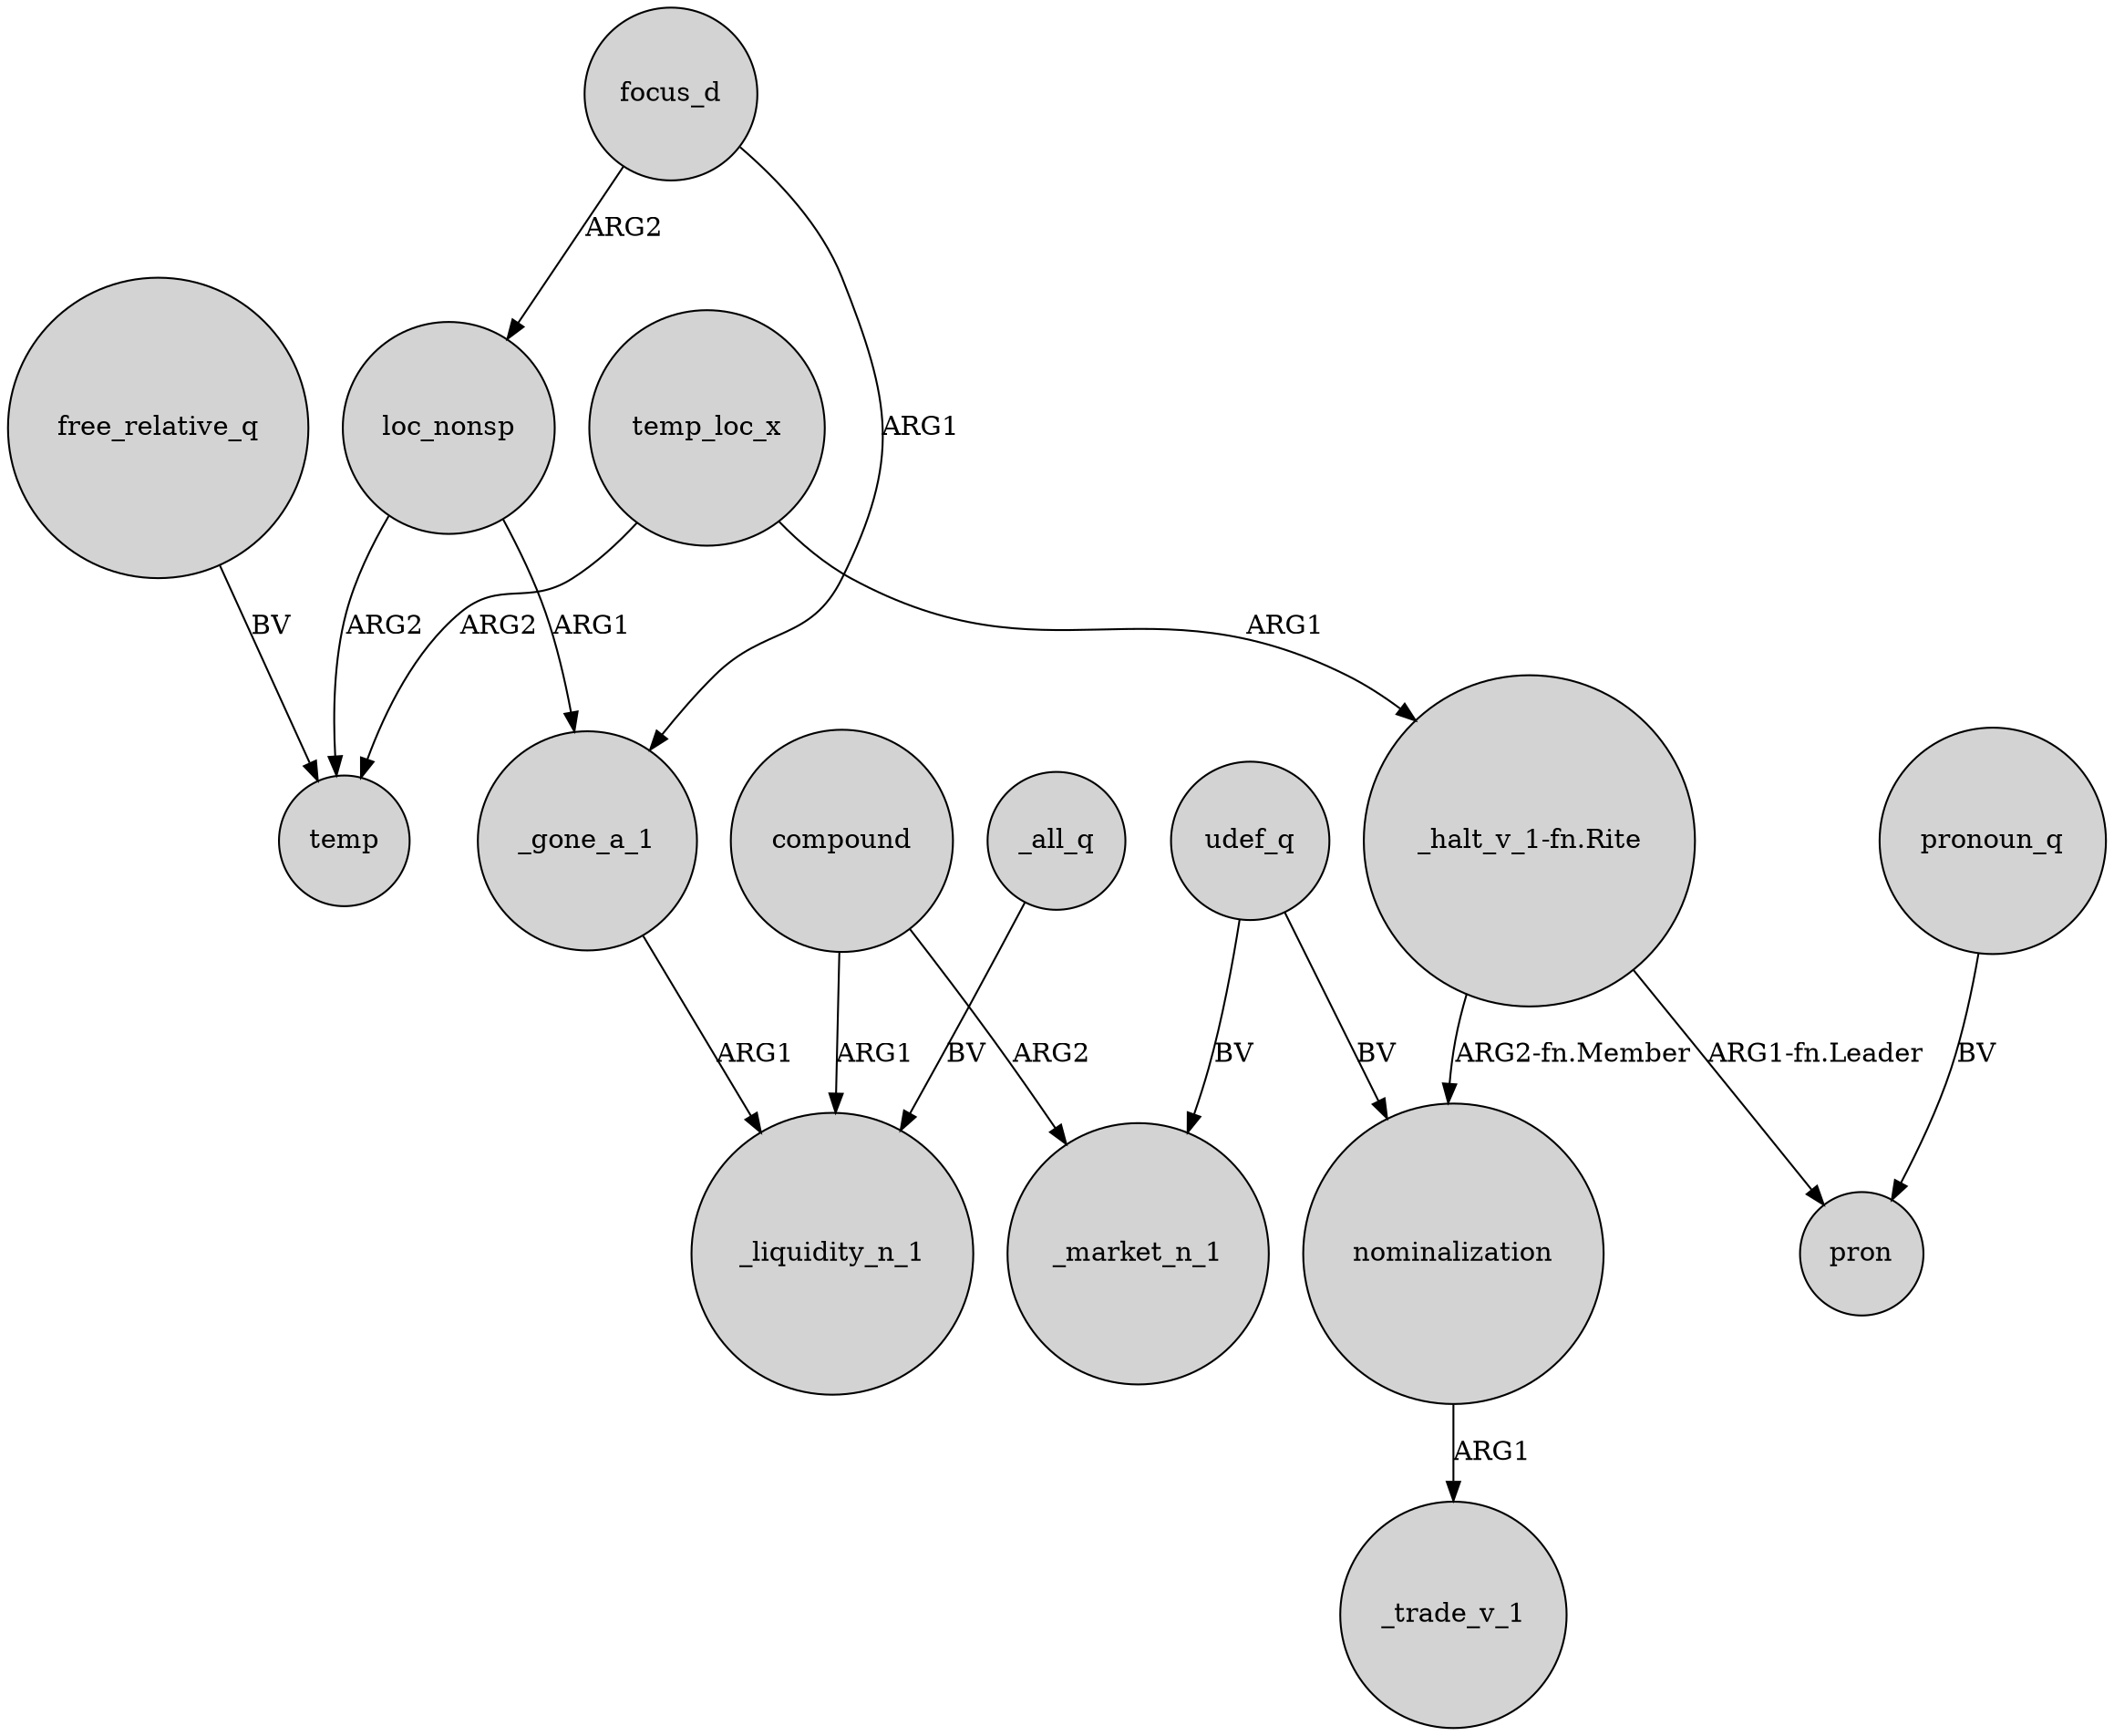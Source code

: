 digraph {
	node [shape=circle style=filled]
	free_relative_q -> temp [label=BV]
	nominalization -> _trade_v_1 [label=ARG1]
	udef_q -> _market_n_1 [label=BV]
	loc_nonsp -> _gone_a_1 [label=ARG1]
	compound -> _liquidity_n_1 [label=ARG1]
	focus_d -> loc_nonsp [label=ARG2]
	loc_nonsp -> temp [label=ARG2]
	_all_q -> _liquidity_n_1 [label=BV]
	"_halt_v_1-fn.Rite" -> pron [label="ARG1-fn.Leader"]
	focus_d -> _gone_a_1 [label=ARG1]
	compound -> _market_n_1 [label=ARG2]
	_gone_a_1 -> _liquidity_n_1 [label=ARG1]
	pronoun_q -> pron [label=BV]
	temp_loc_x -> "_halt_v_1-fn.Rite" [label=ARG1]
	"_halt_v_1-fn.Rite" -> nominalization [label="ARG2-fn.Member"]
	temp_loc_x -> temp [label=ARG2]
	udef_q -> nominalization [label=BV]
}
